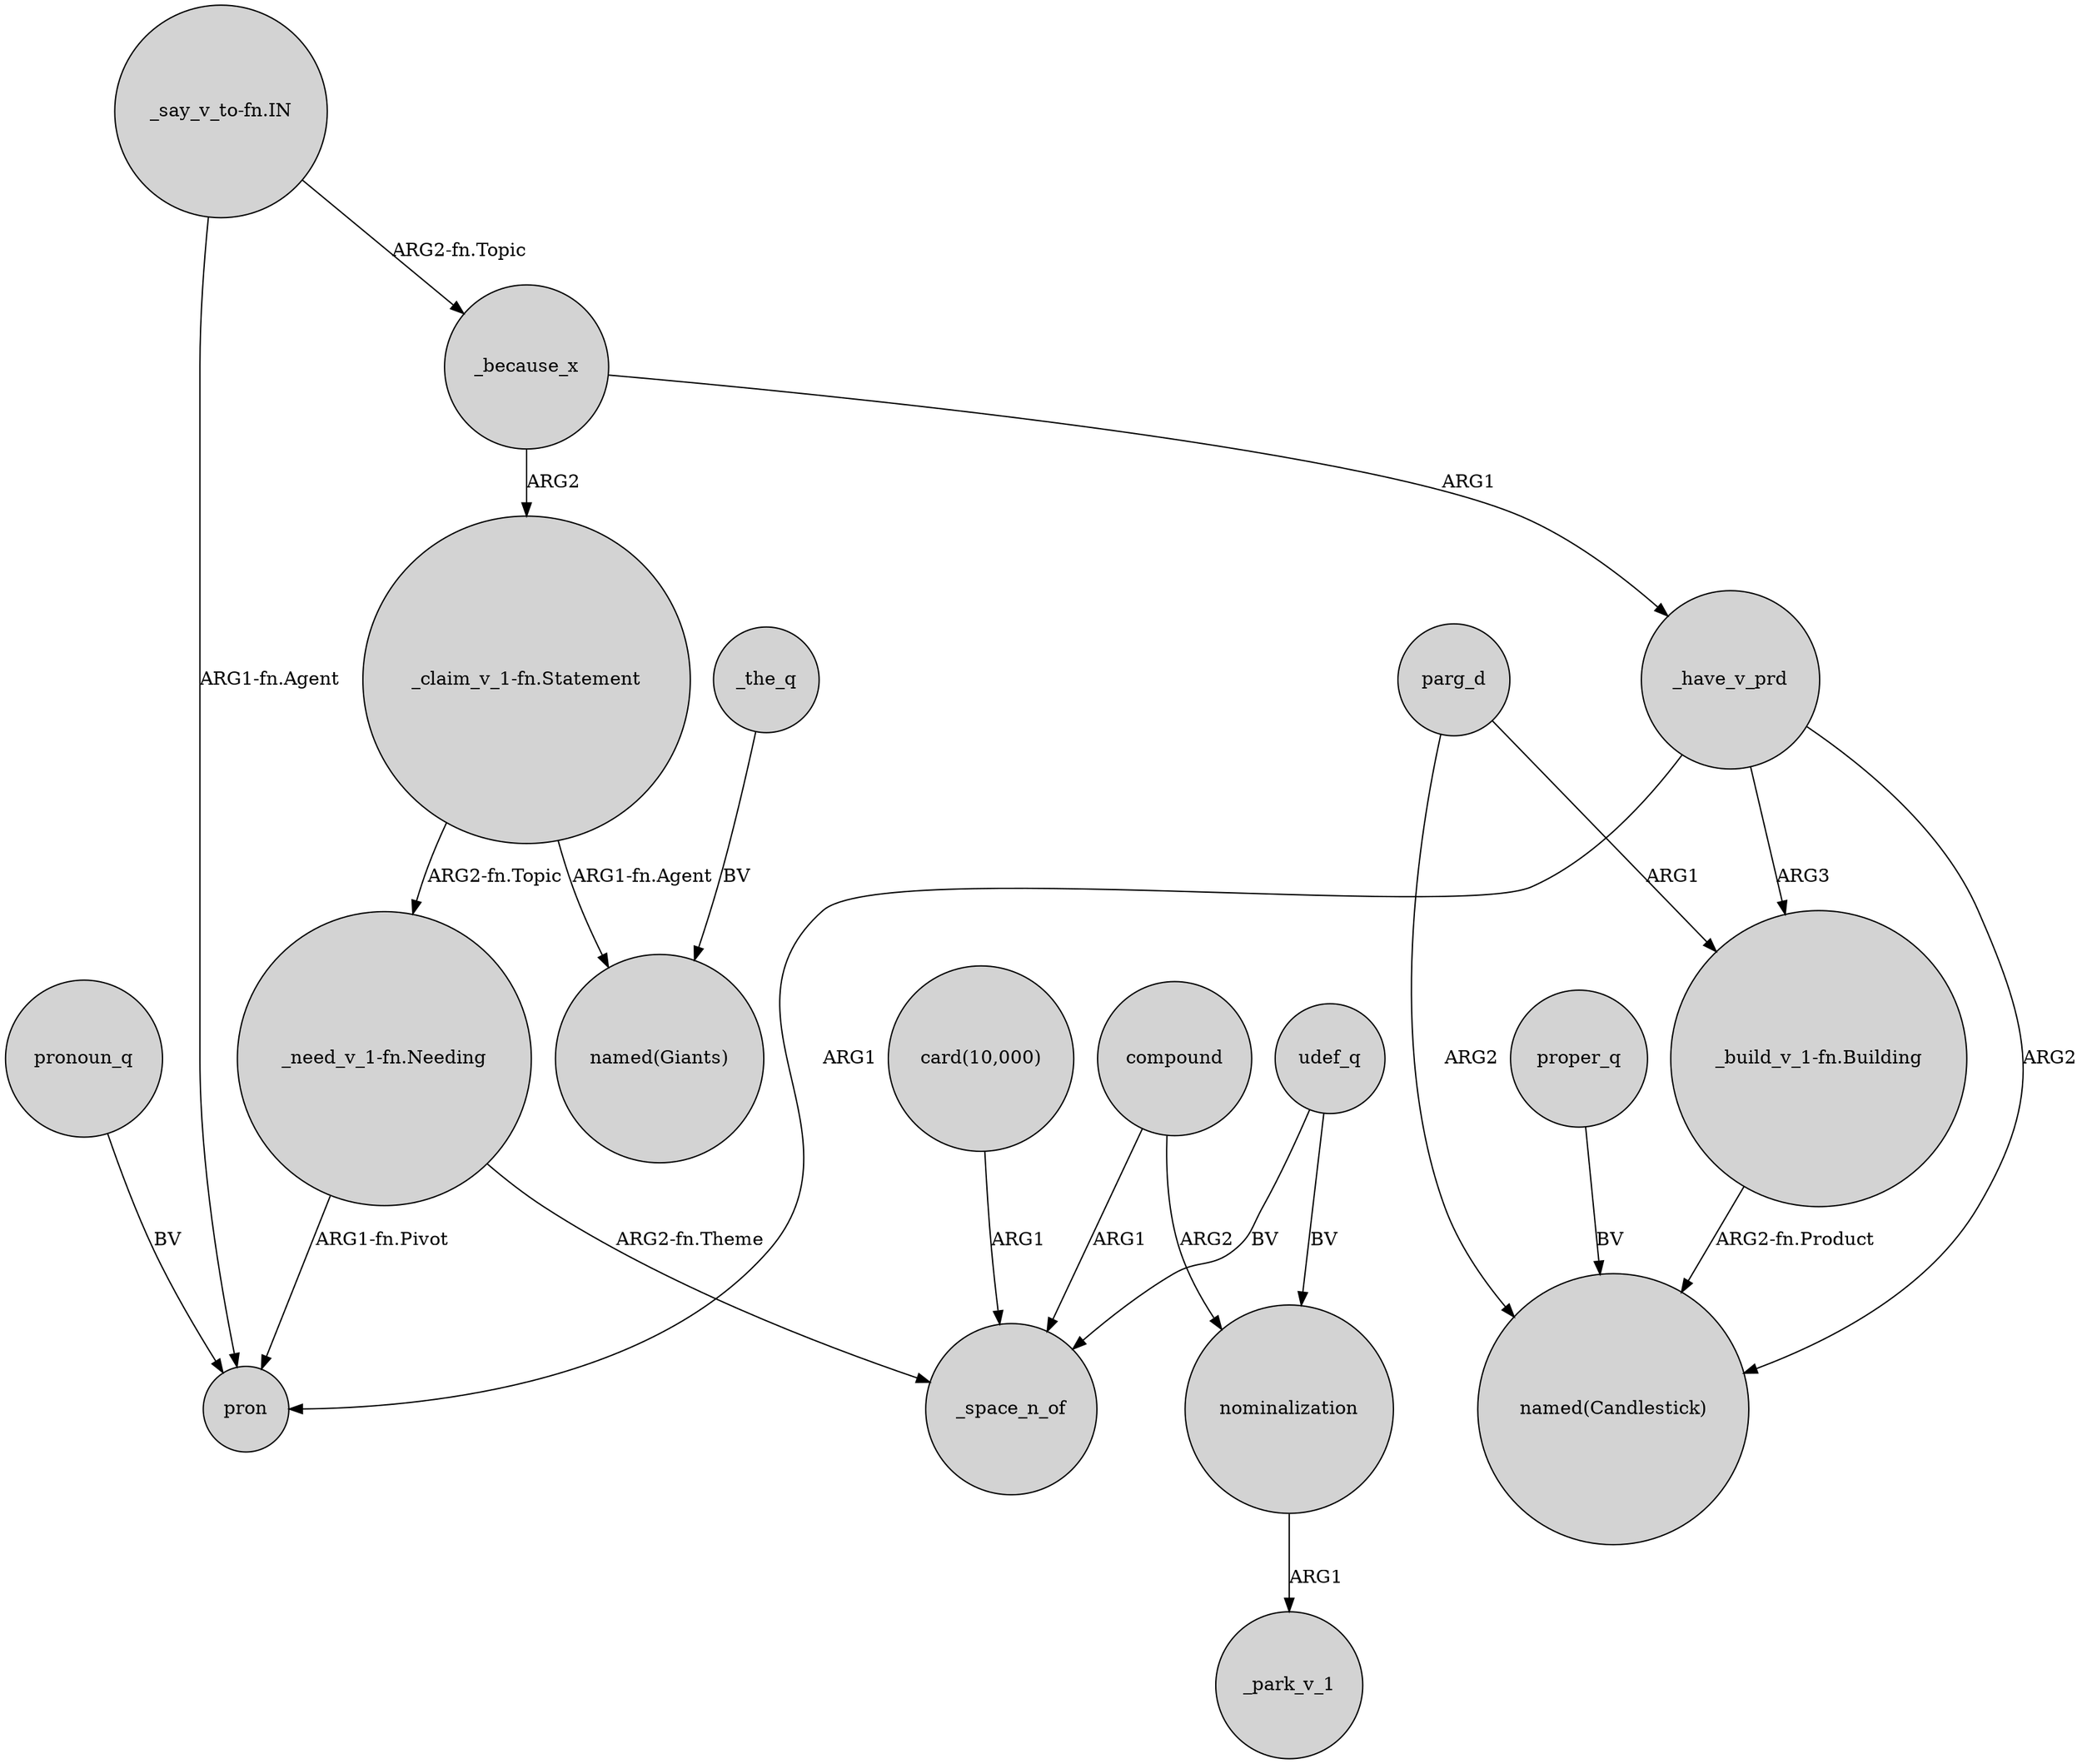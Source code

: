digraph {
	node [shape=circle style=filled]
	_have_v_prd -> pron [label=ARG1]
	_have_v_prd -> "_build_v_1-fn.Building" [label=ARG3]
	_because_x -> "_claim_v_1-fn.Statement" [label=ARG2]
	"_build_v_1-fn.Building" -> "named(Candlestick)" [label="ARG2-fn.Product"]
	compound -> nominalization [label=ARG2]
	parg_d -> "named(Candlestick)" [label=ARG2]
	"_say_v_to-fn.IN" -> _because_x [label="ARG2-fn.Topic"]
	pronoun_q -> pron [label=BV]
	"_claim_v_1-fn.Statement" -> "named(Giants)" [label="ARG1-fn.Agent"]
	udef_q -> _space_n_of [label=BV]
	"_need_v_1-fn.Needing" -> _space_n_of [label="ARG2-fn.Theme"]
	"_need_v_1-fn.Needing" -> pron [label="ARG1-fn.Pivot"]
	proper_q -> "named(Candlestick)" [label=BV]
	parg_d -> "_build_v_1-fn.Building" [label=ARG1]
	compound -> _space_n_of [label=ARG1]
	udef_q -> nominalization [label=BV]
	_have_v_prd -> "named(Candlestick)" [label=ARG2]
	"_say_v_to-fn.IN" -> pron [label="ARG1-fn.Agent"]
	_because_x -> _have_v_prd [label=ARG1]
	_the_q -> "named(Giants)" [label=BV]
	"card(10,000)" -> _space_n_of [label=ARG1]
	"_claim_v_1-fn.Statement" -> "_need_v_1-fn.Needing" [label="ARG2-fn.Topic"]
	nominalization -> _park_v_1 [label=ARG1]
}
